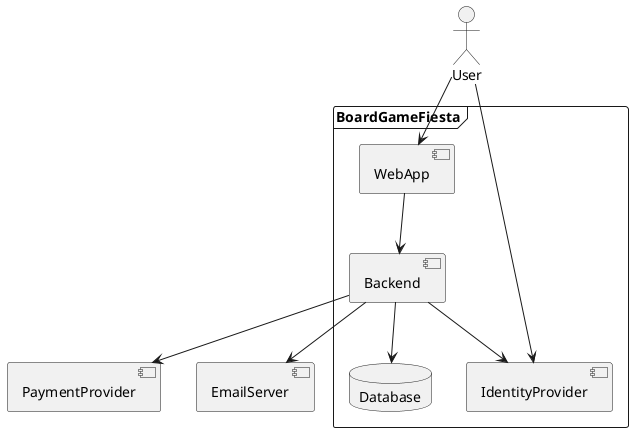 @startuml
actor User
frame BoardGameFiesta {
    component WebApp
    component Backend
    component IdentityProvider
    database Database
    WebApp --> Backend
    Backend --> Database
    Backend --> IdentityProvider
}
User --> WebApp
User --> IdentityProvider
Backend --> [PaymentProvider]
Backend --> [EmailServer]
@enduml